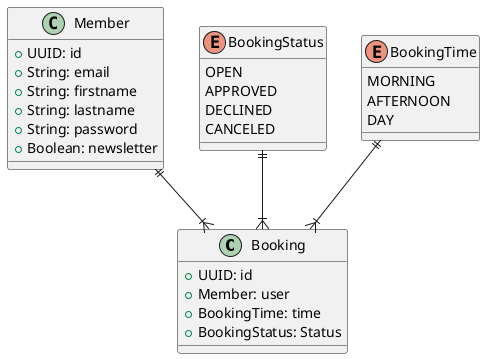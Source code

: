 @startuml
top to bottom direction

 class Booking {
    +UUID: id
    +Member: user
    +BookingTime: time
    +BookingStatus: Status
}

class Member {
    +UUID: id
    +String: email
    +String: firstname
    +String: lastname
    +String: password
    +Boolean: newsletter
}

enum BookingStatus {
    OPEN
    APPROVED
    DECLINED
    CANCELED
}

enum BookingTime {
    MORNING
    AFTERNOON
    DAY
}

Member ||--|{ Booking
BookingStatus ||--|{ Booking
BookingTime ||--|{ Booking

@enduml